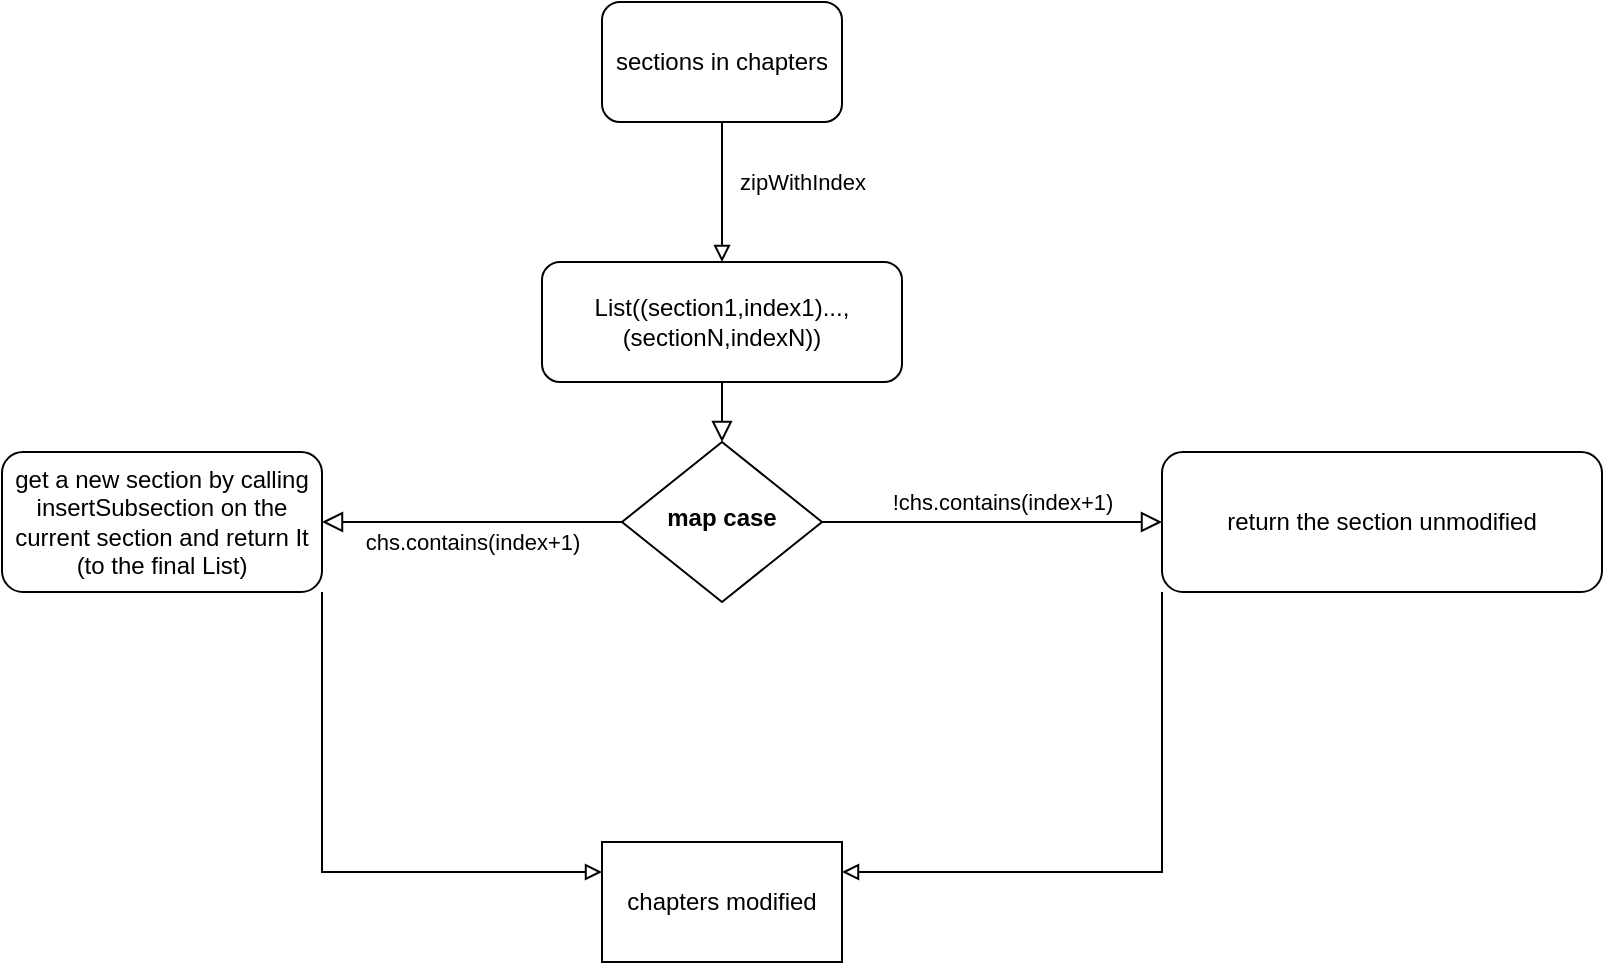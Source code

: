 <mxfile version="14.6.1" type="github"><diagram id="C5RBs43oDa-KdzZeNtuy" name="Page-1"><mxGraphModel dx="1422" dy="735" grid="1" gridSize="10" guides="1" tooltips="1" connect="1" arrows="1" fold="1" page="1" pageScale="1" pageWidth="827" pageHeight="1169" math="0" shadow="0"><root><mxCell id="WIyWlLk6GJQsqaUBKTNV-0"/><mxCell id="WIyWlLk6GJQsqaUBKTNV-1" parent="WIyWlLk6GJQsqaUBKTNV-0"/><mxCell id="WIyWlLk6GJQsqaUBKTNV-2" value="" style="rounded=0;html=1;jettySize=auto;orthogonalLoop=1;fontSize=11;endArrow=block;endFill=0;endSize=8;strokeWidth=1;shadow=0;labelBackgroundColor=none;edgeStyle=orthogonalEdgeStyle;" parent="WIyWlLk6GJQsqaUBKTNV-1" source="WIyWlLk6GJQsqaUBKTNV-3" target="WIyWlLk6GJQsqaUBKTNV-6" edge="1"><mxGeometry relative="1" as="geometry"/></mxCell><mxCell id="WIyWlLk6GJQsqaUBKTNV-3" value="List((section1,index1)...,(sectionN,indexN))" style="rounded=1;whiteSpace=wrap;html=1;fontSize=12;glass=0;strokeWidth=1;shadow=0;" parent="WIyWlLk6GJQsqaUBKTNV-1" vertex="1"><mxGeometry x="290" y="140" width="180" height="60" as="geometry"/></mxCell><mxCell id="WIyWlLk6GJQsqaUBKTNV-5" value="!chs.contains(index+1)" style="edgeStyle=orthogonalEdgeStyle;rounded=0;html=1;jettySize=auto;orthogonalLoop=1;fontSize=11;endArrow=block;endFill=0;endSize=8;strokeWidth=1;shadow=0;labelBackgroundColor=none;" parent="WIyWlLk6GJQsqaUBKTNV-1" source="WIyWlLk6GJQsqaUBKTNV-6" target="WIyWlLk6GJQsqaUBKTNV-7" edge="1"><mxGeometry x="0.059" y="10" relative="1" as="geometry"><mxPoint as="offset"/></mxGeometry></mxCell><mxCell id="WIyWlLk6GJQsqaUBKTNV-6" value="&lt;b&gt;map case&lt;br&gt;&lt;/b&gt;" style="rhombus;whiteSpace=wrap;html=1;shadow=0;fontFamily=Helvetica;fontSize=12;align=center;strokeWidth=1;spacing=6;spacingTop=-4;" parent="WIyWlLk6GJQsqaUBKTNV-1" vertex="1"><mxGeometry x="330" y="230" width="100" height="80" as="geometry"/></mxCell><mxCell id="-jDWqaKkk8nar6MtjHMo-3" style="edgeStyle=orthogonalEdgeStyle;rounded=0;orthogonalLoop=1;jettySize=auto;html=1;exitX=0;exitY=1;exitDx=0;exitDy=0;entryX=1;entryY=0.25;entryDx=0;entryDy=0;endArrow=block;endFill=0;strokeColor=#000000;" edge="1" parent="WIyWlLk6GJQsqaUBKTNV-1" source="WIyWlLk6GJQsqaUBKTNV-7" target="-jDWqaKkk8nar6MtjHMo-2"><mxGeometry relative="1" as="geometry"/></mxCell><mxCell id="WIyWlLk6GJQsqaUBKTNV-7" value="return the section unmodified" style="rounded=1;whiteSpace=wrap;html=1;fontSize=12;glass=0;strokeWidth=1;shadow=0;" parent="WIyWlLk6GJQsqaUBKTNV-1" vertex="1"><mxGeometry x="600" y="235" width="220" height="70" as="geometry"/></mxCell><mxCell id="-jDWqaKkk8nar6MtjHMo-4" style="edgeStyle=orthogonalEdgeStyle;rounded=0;orthogonalLoop=1;jettySize=auto;html=1;exitX=1;exitY=1;exitDx=0;exitDy=0;entryX=0;entryY=0.25;entryDx=0;entryDy=0;endArrow=block;endFill=0;strokeColor=#000000;" edge="1" parent="WIyWlLk6GJQsqaUBKTNV-1" source="CXIV9f2LVqg4wrtaCGGL-0" target="-jDWqaKkk8nar6MtjHMo-2"><mxGeometry relative="1" as="geometry"/></mxCell><mxCell id="CXIV9f2LVqg4wrtaCGGL-0" value="get a new section by calling insertSubsection on the current section and return It (to the final List)" style="rounded=1;whiteSpace=wrap;html=1;fontSize=12;glass=0;strokeWidth=1;shadow=0;" parent="WIyWlLk6GJQsqaUBKTNV-1" vertex="1"><mxGeometry x="20" y="235" width="160" height="70" as="geometry"/></mxCell><mxCell id="CXIV9f2LVqg4wrtaCGGL-4" value="chs.contains(index+1)" style="edgeStyle=orthogonalEdgeStyle;rounded=0;html=1;jettySize=auto;orthogonalLoop=1;fontSize=11;endArrow=block;endFill=0;endSize=8;strokeWidth=1;shadow=0;labelBackgroundColor=none;exitX=0;exitY=0.5;exitDx=0;exitDy=0;" parent="WIyWlLk6GJQsqaUBKTNV-1" source="WIyWlLk6GJQsqaUBKTNV-6" target="CXIV9f2LVqg4wrtaCGGL-0" edge="1"><mxGeometry y="10" relative="1" as="geometry"><mxPoint as="offset"/><mxPoint x="270" y="300" as="sourcePoint"/><mxPoint x="320" y="300" as="targetPoint"/></mxGeometry></mxCell><mxCell id="-jDWqaKkk8nar6MtjHMo-1" value="zipWithIndex" style="edgeStyle=orthogonalEdgeStyle;rounded=0;orthogonalLoop=1;jettySize=auto;html=1;entryX=0.5;entryY=0;entryDx=0;entryDy=0;endArrow=block;endFill=0;" edge="1" parent="WIyWlLk6GJQsqaUBKTNV-1" source="-jDWqaKkk8nar6MtjHMo-0" target="WIyWlLk6GJQsqaUBKTNV-3"><mxGeometry x="-0.143" y="40" relative="1" as="geometry"><mxPoint as="offset"/></mxGeometry></mxCell><mxCell id="-jDWqaKkk8nar6MtjHMo-0" value="sections in chapters" style="rounded=1;whiteSpace=wrap;html=1;" vertex="1" parent="WIyWlLk6GJQsqaUBKTNV-1"><mxGeometry x="320" y="10" width="120" height="60" as="geometry"/></mxCell><mxCell id="-jDWqaKkk8nar6MtjHMo-2" value="chapters modified" style="rounded=0;whiteSpace=wrap;html=1;" vertex="1" parent="WIyWlLk6GJQsqaUBKTNV-1"><mxGeometry x="320" y="430" width="120" height="60" as="geometry"/></mxCell></root></mxGraphModel></diagram></mxfile>